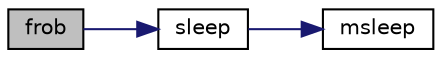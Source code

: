 digraph "frob"
{
  edge [fontname="Helvetica",fontsize="10",labelfontname="Helvetica",labelfontsize="10"];
  node [fontname="Helvetica",fontsize="10",shape=record];
  rankdir="LR";
  Node1 [label="frob",height=0.2,width=0.4,color="black", fillcolor="grey75", style="filled" fontcolor="black"];
  Node1 -> Node2 [color="midnightblue",fontsize="10",style="solid",fontname="Helvetica"];
  Node2 [label="sleep",height=0.2,width=0.4,color="black", fillcolor="white", style="filled",URL="$base_2lib__ic_8c.html#aa5113ec47ecf6d5c15614c9353cb9a08"];
  Node2 -> Node3 [color="midnightblue",fontsize="10",style="solid",fontname="Helvetica"];
  Node3 [label="msleep",height=0.2,width=0.4,color="black", fillcolor="white", style="filled",URL="$base_2lib__ic_8c.html#aa3650dfb953be0fa6fb4e6a625d3f777"];
}
